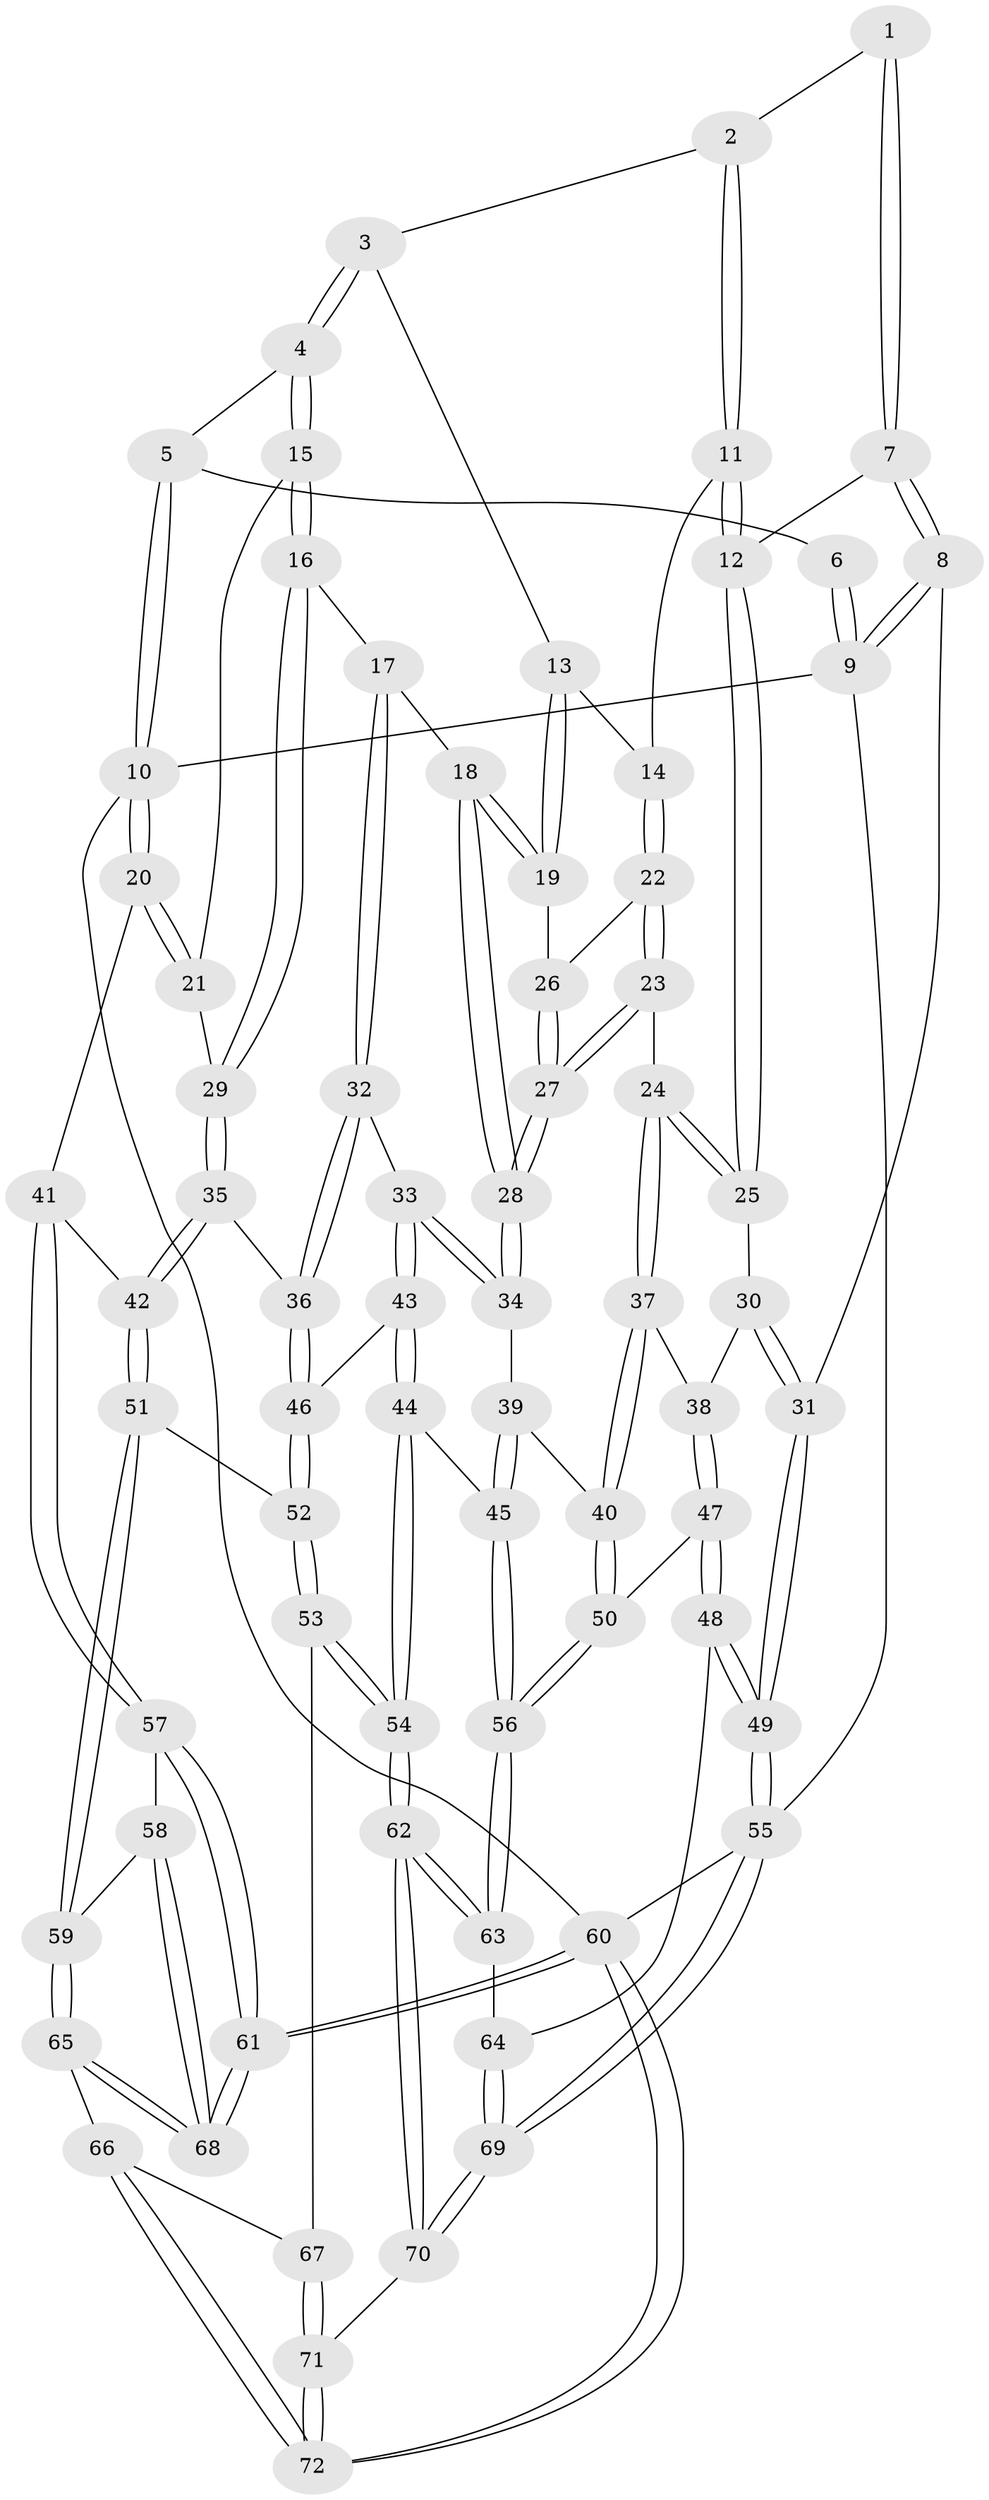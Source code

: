 // Generated by graph-tools (version 1.1) at 2025/38/03/09/25 02:38:44]
// undirected, 72 vertices, 177 edges
graph export_dot {
graph [start="1"]
  node [color=gray90,style=filled];
  1 [pos="+0.28405420012021143+0.051516114979736516"];
  2 [pos="+0.34606206759439045+0.10699518077445874"];
  3 [pos="+0.4931453722960245+0.13273485486227704"];
  4 [pos="+0.6895450132835388+0.059957688814278015"];
  5 [pos="+0.7687691286598636+0"];
  6 [pos="+0.2344366703546939+0"];
  7 [pos="+0.0851804164353772+0.23655477660729832"];
  8 [pos="+0+0.07029608465409642"];
  9 [pos="+0+0"];
  10 [pos="+1+0"];
  11 [pos="+0.3088538045184964+0.292407418670343"];
  12 [pos="+0.1335546978992459+0.29749097474987585"];
  13 [pos="+0.47294367039949575+0.2011398266433118"];
  14 [pos="+0.3339472016509821+0.3129202007415666"];
  15 [pos="+0.7236886255591027+0.21269755213697902"];
  16 [pos="+0.5865122095904071+0.3606455257452067"];
  17 [pos="+0.5525973669429106+0.3730904888010438"];
  18 [pos="+0.501668817214675+0.35712269714784695"];
  19 [pos="+0.482695190255539+0.3470821555783976"];
  20 [pos="+1+0.43545967508323563"];
  21 [pos="+0.7899813533093222+0.2812602619886488"];
  22 [pos="+0.3355258408922304+0.3152756028349538"];
  23 [pos="+0.24889582868386564+0.49662052956550734"];
  24 [pos="+0.197879542225747+0.503056027404942"];
  25 [pos="+0.13802094760377553+0.4098509544678739"];
  26 [pos="+0.39052133325759425+0.35508705663958984"];
  27 [pos="+0.3746874566062217+0.5217001484885396"];
  28 [pos="+0.39664704162935405+0.5411084674416139"];
  29 [pos="+0.6993895496715468+0.5262023389794449"];
  30 [pos="+0+0.4928059418801815"];
  31 [pos="+0+0.5085254921335538"];
  32 [pos="+0.539398877577471+0.43935966933481296"];
  33 [pos="+0.4433227803615413+0.5717999792237445"];
  34 [pos="+0.40629884835334173+0.552352962498024"];
  35 [pos="+0.7049385839683819+0.5808351055344392"];
  36 [pos="+0.6546418967898626+0.5832811511429201"];
  37 [pos="+0.16546909235692406+0.5869381137814363"];
  38 [pos="+0.14417180289034046+0.6000522020499901"];
  39 [pos="+0.3649027931982721+0.5922335511210802"];
  40 [pos="+0.2635451264499418+0.6794991359881627"];
  41 [pos="+1+0.5250463933376411"];
  42 [pos="+0.7200389288031842+0.5912969669386158"];
  43 [pos="+0.4809001217308759+0.618726825116089"];
  44 [pos="+0.41772808866336664+0.724644178970505"];
  45 [pos="+0.33362493832156376+0.7478251118095983"];
  46 [pos="+0.5081700009054688+0.6250510570325677"];
  47 [pos="+0.04887562940149141+0.7126031609707184"];
  48 [pos="+0.00747363779875553+0.7507586854478743"];
  49 [pos="+0+0.7924372850483934"];
  50 [pos="+0.27954237418854627+0.7369554827647113"];
  51 [pos="+0.7226347990754501+0.7662439193946871"];
  52 [pos="+0.5601661406240304+0.7383452142925587"];
  53 [pos="+0.520311182117805+0.8433771968805568"];
  54 [pos="+0.4864650761981422+0.8613559217138569"];
  55 [pos="+0+1"];
  56 [pos="+0.2914172019651191+0.76180573905993"];
  57 [pos="+1+0.6605794494520316"];
  58 [pos="+0.846756958358705+0.7731671883620415"];
  59 [pos="+0.7322694366648985+0.7907673449858826"];
  60 [pos="+1+1"];
  61 [pos="+1+1"];
  62 [pos="+0.4071454618190713+1"];
  63 [pos="+0.27182042470053797+0.8273402716593482"];
  64 [pos="+0.17240142659065463+0.8465728812960063"];
  65 [pos="+0.7282386655281486+0.8084463373942"];
  66 [pos="+0.7188242585546688+0.8289849191269613"];
  67 [pos="+0.6621247019297629+0.8593442071421852"];
  68 [pos="+0.8966725918223601+0.9044989994214038"];
  69 [pos="+0.05296605226721661+1"];
  70 [pos="+0.4204677617799959+1"];
  71 [pos="+0.5212262441240527+1"];
  72 [pos="+0.931389469930054+1"];
  1 -- 2;
  1 -- 7;
  1 -- 7;
  2 -- 3;
  2 -- 11;
  2 -- 11;
  3 -- 4;
  3 -- 4;
  3 -- 13;
  4 -- 5;
  4 -- 15;
  4 -- 15;
  5 -- 6;
  5 -- 10;
  5 -- 10;
  6 -- 9;
  6 -- 9;
  7 -- 8;
  7 -- 8;
  7 -- 12;
  8 -- 9;
  8 -- 9;
  8 -- 31;
  9 -- 10;
  9 -- 55;
  10 -- 20;
  10 -- 20;
  10 -- 60;
  11 -- 12;
  11 -- 12;
  11 -- 14;
  12 -- 25;
  12 -- 25;
  13 -- 14;
  13 -- 19;
  13 -- 19;
  14 -- 22;
  14 -- 22;
  15 -- 16;
  15 -- 16;
  15 -- 21;
  16 -- 17;
  16 -- 29;
  16 -- 29;
  17 -- 18;
  17 -- 32;
  17 -- 32;
  18 -- 19;
  18 -- 19;
  18 -- 28;
  18 -- 28;
  19 -- 26;
  20 -- 21;
  20 -- 21;
  20 -- 41;
  21 -- 29;
  22 -- 23;
  22 -- 23;
  22 -- 26;
  23 -- 24;
  23 -- 27;
  23 -- 27;
  24 -- 25;
  24 -- 25;
  24 -- 37;
  24 -- 37;
  25 -- 30;
  26 -- 27;
  26 -- 27;
  27 -- 28;
  27 -- 28;
  28 -- 34;
  28 -- 34;
  29 -- 35;
  29 -- 35;
  30 -- 31;
  30 -- 31;
  30 -- 38;
  31 -- 49;
  31 -- 49;
  32 -- 33;
  32 -- 36;
  32 -- 36;
  33 -- 34;
  33 -- 34;
  33 -- 43;
  33 -- 43;
  34 -- 39;
  35 -- 36;
  35 -- 42;
  35 -- 42;
  36 -- 46;
  36 -- 46;
  37 -- 38;
  37 -- 40;
  37 -- 40;
  38 -- 47;
  38 -- 47;
  39 -- 40;
  39 -- 45;
  39 -- 45;
  40 -- 50;
  40 -- 50;
  41 -- 42;
  41 -- 57;
  41 -- 57;
  42 -- 51;
  42 -- 51;
  43 -- 44;
  43 -- 44;
  43 -- 46;
  44 -- 45;
  44 -- 54;
  44 -- 54;
  45 -- 56;
  45 -- 56;
  46 -- 52;
  46 -- 52;
  47 -- 48;
  47 -- 48;
  47 -- 50;
  48 -- 49;
  48 -- 49;
  48 -- 64;
  49 -- 55;
  49 -- 55;
  50 -- 56;
  50 -- 56;
  51 -- 52;
  51 -- 59;
  51 -- 59;
  52 -- 53;
  52 -- 53;
  53 -- 54;
  53 -- 54;
  53 -- 67;
  54 -- 62;
  54 -- 62;
  55 -- 69;
  55 -- 69;
  55 -- 60;
  56 -- 63;
  56 -- 63;
  57 -- 58;
  57 -- 61;
  57 -- 61;
  58 -- 59;
  58 -- 68;
  58 -- 68;
  59 -- 65;
  59 -- 65;
  60 -- 61;
  60 -- 61;
  60 -- 72;
  60 -- 72;
  61 -- 68;
  61 -- 68;
  62 -- 63;
  62 -- 63;
  62 -- 70;
  62 -- 70;
  63 -- 64;
  64 -- 69;
  64 -- 69;
  65 -- 66;
  65 -- 68;
  65 -- 68;
  66 -- 67;
  66 -- 72;
  66 -- 72;
  67 -- 71;
  67 -- 71;
  69 -- 70;
  69 -- 70;
  70 -- 71;
  71 -- 72;
  71 -- 72;
}
